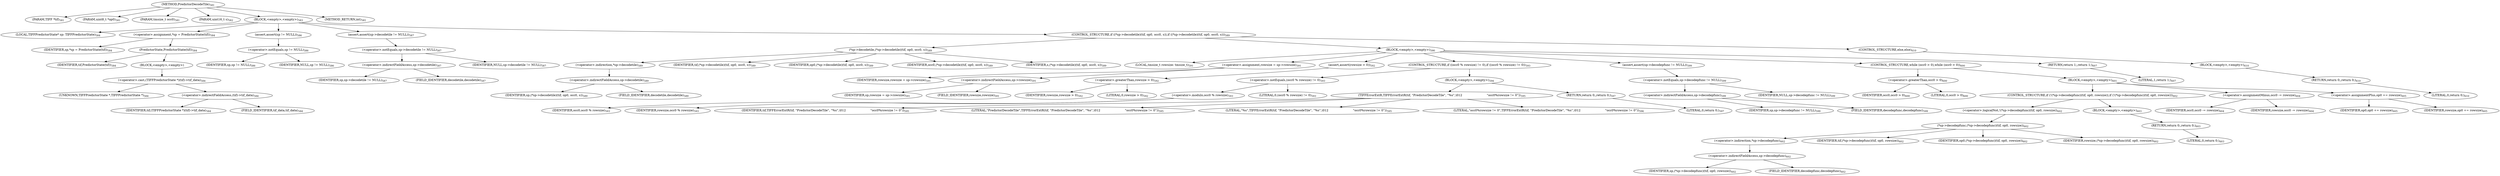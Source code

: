 digraph "PredictorDecodeTile" {  
"37663" [label = <(METHOD,PredictorDecodeTile)<SUB>581</SUB>> ]
"37664" [label = <(PARAM,TIFF *tif)<SUB>581</SUB>> ]
"37665" [label = <(PARAM,uint8_t *op0)<SUB>581</SUB>> ]
"37666" [label = <(PARAM,tmsize_t occ0)<SUB>581</SUB>> ]
"37667" [label = <(PARAM,uint16_t s)<SUB>582</SUB>> ]
"37668" [label = <(BLOCK,&lt;empty&gt;,&lt;empty&gt;)<SUB>583</SUB>> ]
"37669" [label = <(LOCAL,TIFFPredictorState* sp: TIFFPredictorState)<SUB>584</SUB>> ]
"37670" [label = <(&lt;operator&gt;.assignment,*sp = PredictorState(tif))<SUB>584</SUB>> ]
"37671" [label = <(IDENTIFIER,sp,*sp = PredictorState(tif))<SUB>584</SUB>> ]
"37672" [label = <(PredictorState,PredictorState(tif))<SUB>584</SUB>> ]
"37673" [label = <(IDENTIFIER,tif,PredictorState(tif))<SUB>584</SUB>> ]
"37674" [label = <(BLOCK,&lt;empty&gt;,&lt;empty&gt;)> ]
"37675" [label = <(&lt;operator&gt;.cast,(TIFFPredictorState *)(tif)-&gt;tif_data)<SUB>584</SUB>> ]
"37676" [label = <(UNKNOWN,TIFFPredictorState *,TIFFPredictorState *)<SUB>584</SUB>> ]
"37677" [label = <(&lt;operator&gt;.indirectFieldAccess,(tif)-&gt;tif_data)<SUB>584</SUB>> ]
"37678" [label = <(IDENTIFIER,tif,(TIFFPredictorState *)(tif)-&gt;tif_data)<SUB>584</SUB>> ]
"37679" [label = <(FIELD_IDENTIFIER,tif_data,tif_data)<SUB>584</SUB>> ]
"37680" [label = <(assert,assert(sp != NULL))<SUB>586</SUB>> ]
"37681" [label = <(&lt;operator&gt;.notEquals,sp != NULL)<SUB>586</SUB>> ]
"37682" [label = <(IDENTIFIER,sp,sp != NULL)<SUB>586</SUB>> ]
"37683" [label = <(IDENTIFIER,NULL,sp != NULL)<SUB>586</SUB>> ]
"37684" [label = <(assert,assert(sp-&gt;decodetile != NULL))<SUB>587</SUB>> ]
"37685" [label = <(&lt;operator&gt;.notEquals,sp-&gt;decodetile != NULL)<SUB>587</SUB>> ]
"37686" [label = <(&lt;operator&gt;.indirectFieldAccess,sp-&gt;decodetile)<SUB>587</SUB>> ]
"37687" [label = <(IDENTIFIER,sp,sp-&gt;decodetile != NULL)<SUB>587</SUB>> ]
"37688" [label = <(FIELD_IDENTIFIER,decodetile,decodetile)<SUB>587</SUB>> ]
"37689" [label = <(IDENTIFIER,NULL,sp-&gt;decodetile != NULL)<SUB>587</SUB>> ]
"37690" [label = <(CONTROL_STRUCTURE,if ((*sp-&gt;decodetile)(tif, op0, occ0, s)),if ((*sp-&gt;decodetile)(tif, op0, occ0, s)))<SUB>589</SUB>> ]
"37691" [label = <(*sp-&gt;decodetile,(*sp-&gt;decodetile)(tif, op0, occ0, s))<SUB>589</SUB>> ]
"37692" [label = <(&lt;operator&gt;.indirection,*sp-&gt;decodetile)<SUB>589</SUB>> ]
"37693" [label = <(&lt;operator&gt;.indirectFieldAccess,sp-&gt;decodetile)<SUB>589</SUB>> ]
"37694" [label = <(IDENTIFIER,sp,(*sp-&gt;decodetile)(tif, op0, occ0, s))<SUB>589</SUB>> ]
"37695" [label = <(FIELD_IDENTIFIER,decodetile,decodetile)<SUB>589</SUB>> ]
"37696" [label = <(IDENTIFIER,tif,(*sp-&gt;decodetile)(tif, op0, occ0, s))<SUB>589</SUB>> ]
"37697" [label = <(IDENTIFIER,op0,(*sp-&gt;decodetile)(tif, op0, occ0, s))<SUB>589</SUB>> ]
"37698" [label = <(IDENTIFIER,occ0,(*sp-&gt;decodetile)(tif, op0, occ0, s))<SUB>589</SUB>> ]
"37699" [label = <(IDENTIFIER,s,(*sp-&gt;decodetile)(tif, op0, occ0, s))<SUB>589</SUB>> ]
"37700" [label = <(BLOCK,&lt;empty&gt;,&lt;empty&gt;)<SUB>590</SUB>> ]
"37701" [label = <(LOCAL,tmsize_t rowsize: tmsize_t)<SUB>591</SUB>> ]
"37702" [label = <(&lt;operator&gt;.assignment,rowsize = sp-&gt;rowsize)<SUB>591</SUB>> ]
"37703" [label = <(IDENTIFIER,rowsize,rowsize = sp-&gt;rowsize)<SUB>591</SUB>> ]
"37704" [label = <(&lt;operator&gt;.indirectFieldAccess,sp-&gt;rowsize)<SUB>591</SUB>> ]
"37705" [label = <(IDENTIFIER,sp,rowsize = sp-&gt;rowsize)<SUB>591</SUB>> ]
"37706" [label = <(FIELD_IDENTIFIER,rowsize,rowsize)<SUB>591</SUB>> ]
"37707" [label = <(assert,assert(rowsize &gt; 0))<SUB>592</SUB>> ]
"37708" [label = <(&lt;operator&gt;.greaterThan,rowsize &gt; 0)<SUB>592</SUB>> ]
"37709" [label = <(IDENTIFIER,rowsize,rowsize &gt; 0)<SUB>592</SUB>> ]
"37710" [label = <(LITERAL,0,rowsize &gt; 0)<SUB>592</SUB>> ]
"37711" [label = <(CONTROL_STRUCTURE,if ((occ0 % rowsize) != 0),if ((occ0 % rowsize) != 0))<SUB>593</SUB>> ]
"37712" [label = <(&lt;operator&gt;.notEquals,(occ0 % rowsize) != 0)<SUB>593</SUB>> ]
"37713" [label = <(&lt;operator&gt;.modulo,occ0 % rowsize)<SUB>593</SUB>> ]
"37714" [label = <(IDENTIFIER,occ0,occ0 % rowsize)<SUB>593</SUB>> ]
"37715" [label = <(IDENTIFIER,rowsize,occ0 % rowsize)<SUB>593</SUB>> ]
"37716" [label = <(LITERAL,0,(occ0 % rowsize) != 0)<SUB>593</SUB>> ]
"37717" [label = <(BLOCK,&lt;empty&gt;,&lt;empty&gt;)<SUB>594</SUB>> ]
"37718" [label = <(TIFFErrorExtR,TIFFErrorExtR(tif, &quot;PredictorDecodeTile&quot;, &quot;%s&quot;,\012                          &quot;occ0%rowsize != 0&quot;))<SUB>595</SUB>> ]
"37719" [label = <(IDENTIFIER,tif,TIFFErrorExtR(tif, &quot;PredictorDecodeTile&quot;, &quot;%s&quot;,\012                          &quot;occ0%rowsize != 0&quot;))<SUB>595</SUB>> ]
"37720" [label = <(LITERAL,&quot;PredictorDecodeTile&quot;,TIFFErrorExtR(tif, &quot;PredictorDecodeTile&quot;, &quot;%s&quot;,\012                          &quot;occ0%rowsize != 0&quot;))<SUB>595</SUB>> ]
"37721" [label = <(LITERAL,&quot;%s&quot;,TIFFErrorExtR(tif, &quot;PredictorDecodeTile&quot;, &quot;%s&quot;,\012                          &quot;occ0%rowsize != 0&quot;))<SUB>595</SUB>> ]
"37722" [label = <(LITERAL,&quot;occ0%rowsize != 0&quot;,TIFFErrorExtR(tif, &quot;PredictorDecodeTile&quot;, &quot;%s&quot;,\012                          &quot;occ0%rowsize != 0&quot;))<SUB>596</SUB>> ]
"37723" [label = <(RETURN,return 0;,return 0;)<SUB>597</SUB>> ]
"37724" [label = <(LITERAL,0,return 0;)<SUB>597</SUB>> ]
"37725" [label = <(assert,assert(sp-&gt;decodepfunc != NULL))<SUB>599</SUB>> ]
"37726" [label = <(&lt;operator&gt;.notEquals,sp-&gt;decodepfunc != NULL)<SUB>599</SUB>> ]
"37727" [label = <(&lt;operator&gt;.indirectFieldAccess,sp-&gt;decodepfunc)<SUB>599</SUB>> ]
"37728" [label = <(IDENTIFIER,sp,sp-&gt;decodepfunc != NULL)<SUB>599</SUB>> ]
"37729" [label = <(FIELD_IDENTIFIER,decodepfunc,decodepfunc)<SUB>599</SUB>> ]
"37730" [label = <(IDENTIFIER,NULL,sp-&gt;decodepfunc != NULL)<SUB>599</SUB>> ]
"37731" [label = <(CONTROL_STRUCTURE,while (occ0 &gt; 0),while (occ0 &gt; 0))<SUB>600</SUB>> ]
"37732" [label = <(&lt;operator&gt;.greaterThan,occ0 &gt; 0)<SUB>600</SUB>> ]
"37733" [label = <(IDENTIFIER,occ0,occ0 &gt; 0)<SUB>600</SUB>> ]
"37734" [label = <(LITERAL,0,occ0 &gt; 0)<SUB>600</SUB>> ]
"37735" [label = <(BLOCK,&lt;empty&gt;,&lt;empty&gt;)<SUB>601</SUB>> ]
"37736" [label = <(CONTROL_STRUCTURE,if (!(*sp-&gt;decodepfunc)(tif, op0, rowsize)),if (!(*sp-&gt;decodepfunc)(tif, op0, rowsize)))<SUB>602</SUB>> ]
"37737" [label = <(&lt;operator&gt;.logicalNot,!(*sp-&gt;decodepfunc)(tif, op0, rowsize))<SUB>602</SUB>> ]
"37738" [label = <(*sp-&gt;decodepfunc,(*sp-&gt;decodepfunc)(tif, op0, rowsize))<SUB>602</SUB>> ]
"37739" [label = <(&lt;operator&gt;.indirection,*sp-&gt;decodepfunc)<SUB>602</SUB>> ]
"37740" [label = <(&lt;operator&gt;.indirectFieldAccess,sp-&gt;decodepfunc)<SUB>602</SUB>> ]
"37741" [label = <(IDENTIFIER,sp,(*sp-&gt;decodepfunc)(tif, op0, rowsize))<SUB>602</SUB>> ]
"37742" [label = <(FIELD_IDENTIFIER,decodepfunc,decodepfunc)<SUB>602</SUB>> ]
"37743" [label = <(IDENTIFIER,tif,(*sp-&gt;decodepfunc)(tif, op0, rowsize))<SUB>602</SUB>> ]
"37744" [label = <(IDENTIFIER,op0,(*sp-&gt;decodepfunc)(tif, op0, rowsize))<SUB>602</SUB>> ]
"37745" [label = <(IDENTIFIER,rowsize,(*sp-&gt;decodepfunc)(tif, op0, rowsize))<SUB>602</SUB>> ]
"37746" [label = <(BLOCK,&lt;empty&gt;,&lt;empty&gt;)<SUB>603</SUB>> ]
"37747" [label = <(RETURN,return 0;,return 0;)<SUB>603</SUB>> ]
"37748" [label = <(LITERAL,0,return 0;)<SUB>603</SUB>> ]
"37749" [label = <(&lt;operator&gt;.assignmentMinus,occ0 -= rowsize)<SUB>604</SUB>> ]
"37750" [label = <(IDENTIFIER,occ0,occ0 -= rowsize)<SUB>604</SUB>> ]
"37751" [label = <(IDENTIFIER,rowsize,occ0 -= rowsize)<SUB>604</SUB>> ]
"37752" [label = <(&lt;operator&gt;.assignmentPlus,op0 += rowsize)<SUB>605</SUB>> ]
"37753" [label = <(IDENTIFIER,op0,op0 += rowsize)<SUB>605</SUB>> ]
"37754" [label = <(IDENTIFIER,rowsize,op0 += rowsize)<SUB>605</SUB>> ]
"37755" [label = <(RETURN,return 1;,return 1;)<SUB>607</SUB>> ]
"37756" [label = <(LITERAL,1,return 1;)<SUB>607</SUB>> ]
"37757" [label = <(CONTROL_STRUCTURE,else,else)<SUB>610</SUB>> ]
"37758" [label = <(BLOCK,&lt;empty&gt;,&lt;empty&gt;)<SUB>610</SUB>> ]
"37759" [label = <(RETURN,return 0;,return 0;)<SUB>610</SUB>> ]
"37760" [label = <(LITERAL,0,return 0;)<SUB>610</SUB>> ]
"37761" [label = <(METHOD_RETURN,int)<SUB>581</SUB>> ]
  "37663" -> "37664" 
  "37663" -> "37665" 
  "37663" -> "37666" 
  "37663" -> "37667" 
  "37663" -> "37668" 
  "37663" -> "37761" 
  "37668" -> "37669" 
  "37668" -> "37670" 
  "37668" -> "37680" 
  "37668" -> "37684" 
  "37668" -> "37690" 
  "37670" -> "37671" 
  "37670" -> "37672" 
  "37672" -> "37673" 
  "37672" -> "37674" 
  "37674" -> "37675" 
  "37675" -> "37676" 
  "37675" -> "37677" 
  "37677" -> "37678" 
  "37677" -> "37679" 
  "37680" -> "37681" 
  "37681" -> "37682" 
  "37681" -> "37683" 
  "37684" -> "37685" 
  "37685" -> "37686" 
  "37685" -> "37689" 
  "37686" -> "37687" 
  "37686" -> "37688" 
  "37690" -> "37691" 
  "37690" -> "37700" 
  "37690" -> "37757" 
  "37691" -> "37692" 
  "37691" -> "37696" 
  "37691" -> "37697" 
  "37691" -> "37698" 
  "37691" -> "37699" 
  "37692" -> "37693" 
  "37693" -> "37694" 
  "37693" -> "37695" 
  "37700" -> "37701" 
  "37700" -> "37702" 
  "37700" -> "37707" 
  "37700" -> "37711" 
  "37700" -> "37725" 
  "37700" -> "37731" 
  "37700" -> "37755" 
  "37702" -> "37703" 
  "37702" -> "37704" 
  "37704" -> "37705" 
  "37704" -> "37706" 
  "37707" -> "37708" 
  "37708" -> "37709" 
  "37708" -> "37710" 
  "37711" -> "37712" 
  "37711" -> "37717" 
  "37712" -> "37713" 
  "37712" -> "37716" 
  "37713" -> "37714" 
  "37713" -> "37715" 
  "37717" -> "37718" 
  "37717" -> "37723" 
  "37718" -> "37719" 
  "37718" -> "37720" 
  "37718" -> "37721" 
  "37718" -> "37722" 
  "37723" -> "37724" 
  "37725" -> "37726" 
  "37726" -> "37727" 
  "37726" -> "37730" 
  "37727" -> "37728" 
  "37727" -> "37729" 
  "37731" -> "37732" 
  "37731" -> "37735" 
  "37732" -> "37733" 
  "37732" -> "37734" 
  "37735" -> "37736" 
  "37735" -> "37749" 
  "37735" -> "37752" 
  "37736" -> "37737" 
  "37736" -> "37746" 
  "37737" -> "37738" 
  "37738" -> "37739" 
  "37738" -> "37743" 
  "37738" -> "37744" 
  "37738" -> "37745" 
  "37739" -> "37740" 
  "37740" -> "37741" 
  "37740" -> "37742" 
  "37746" -> "37747" 
  "37747" -> "37748" 
  "37749" -> "37750" 
  "37749" -> "37751" 
  "37752" -> "37753" 
  "37752" -> "37754" 
  "37755" -> "37756" 
  "37757" -> "37758" 
  "37758" -> "37759" 
  "37759" -> "37760" 
}

